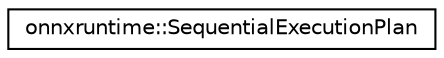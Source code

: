 digraph "Graphical Class Hierarchy"
{
  edge [fontname="Helvetica",fontsize="10",labelfontname="Helvetica",labelfontsize="10"];
  node [fontname="Helvetica",fontsize="10",shape=record];
  rankdir="LR";
  Node0 [label="onnxruntime::SequentialExecutionPlan",height=0.2,width=0.4,color="black", fillcolor="white", style="filled",URL="$structonnxruntime_1_1SequentialExecutionPlan.html"];
}
